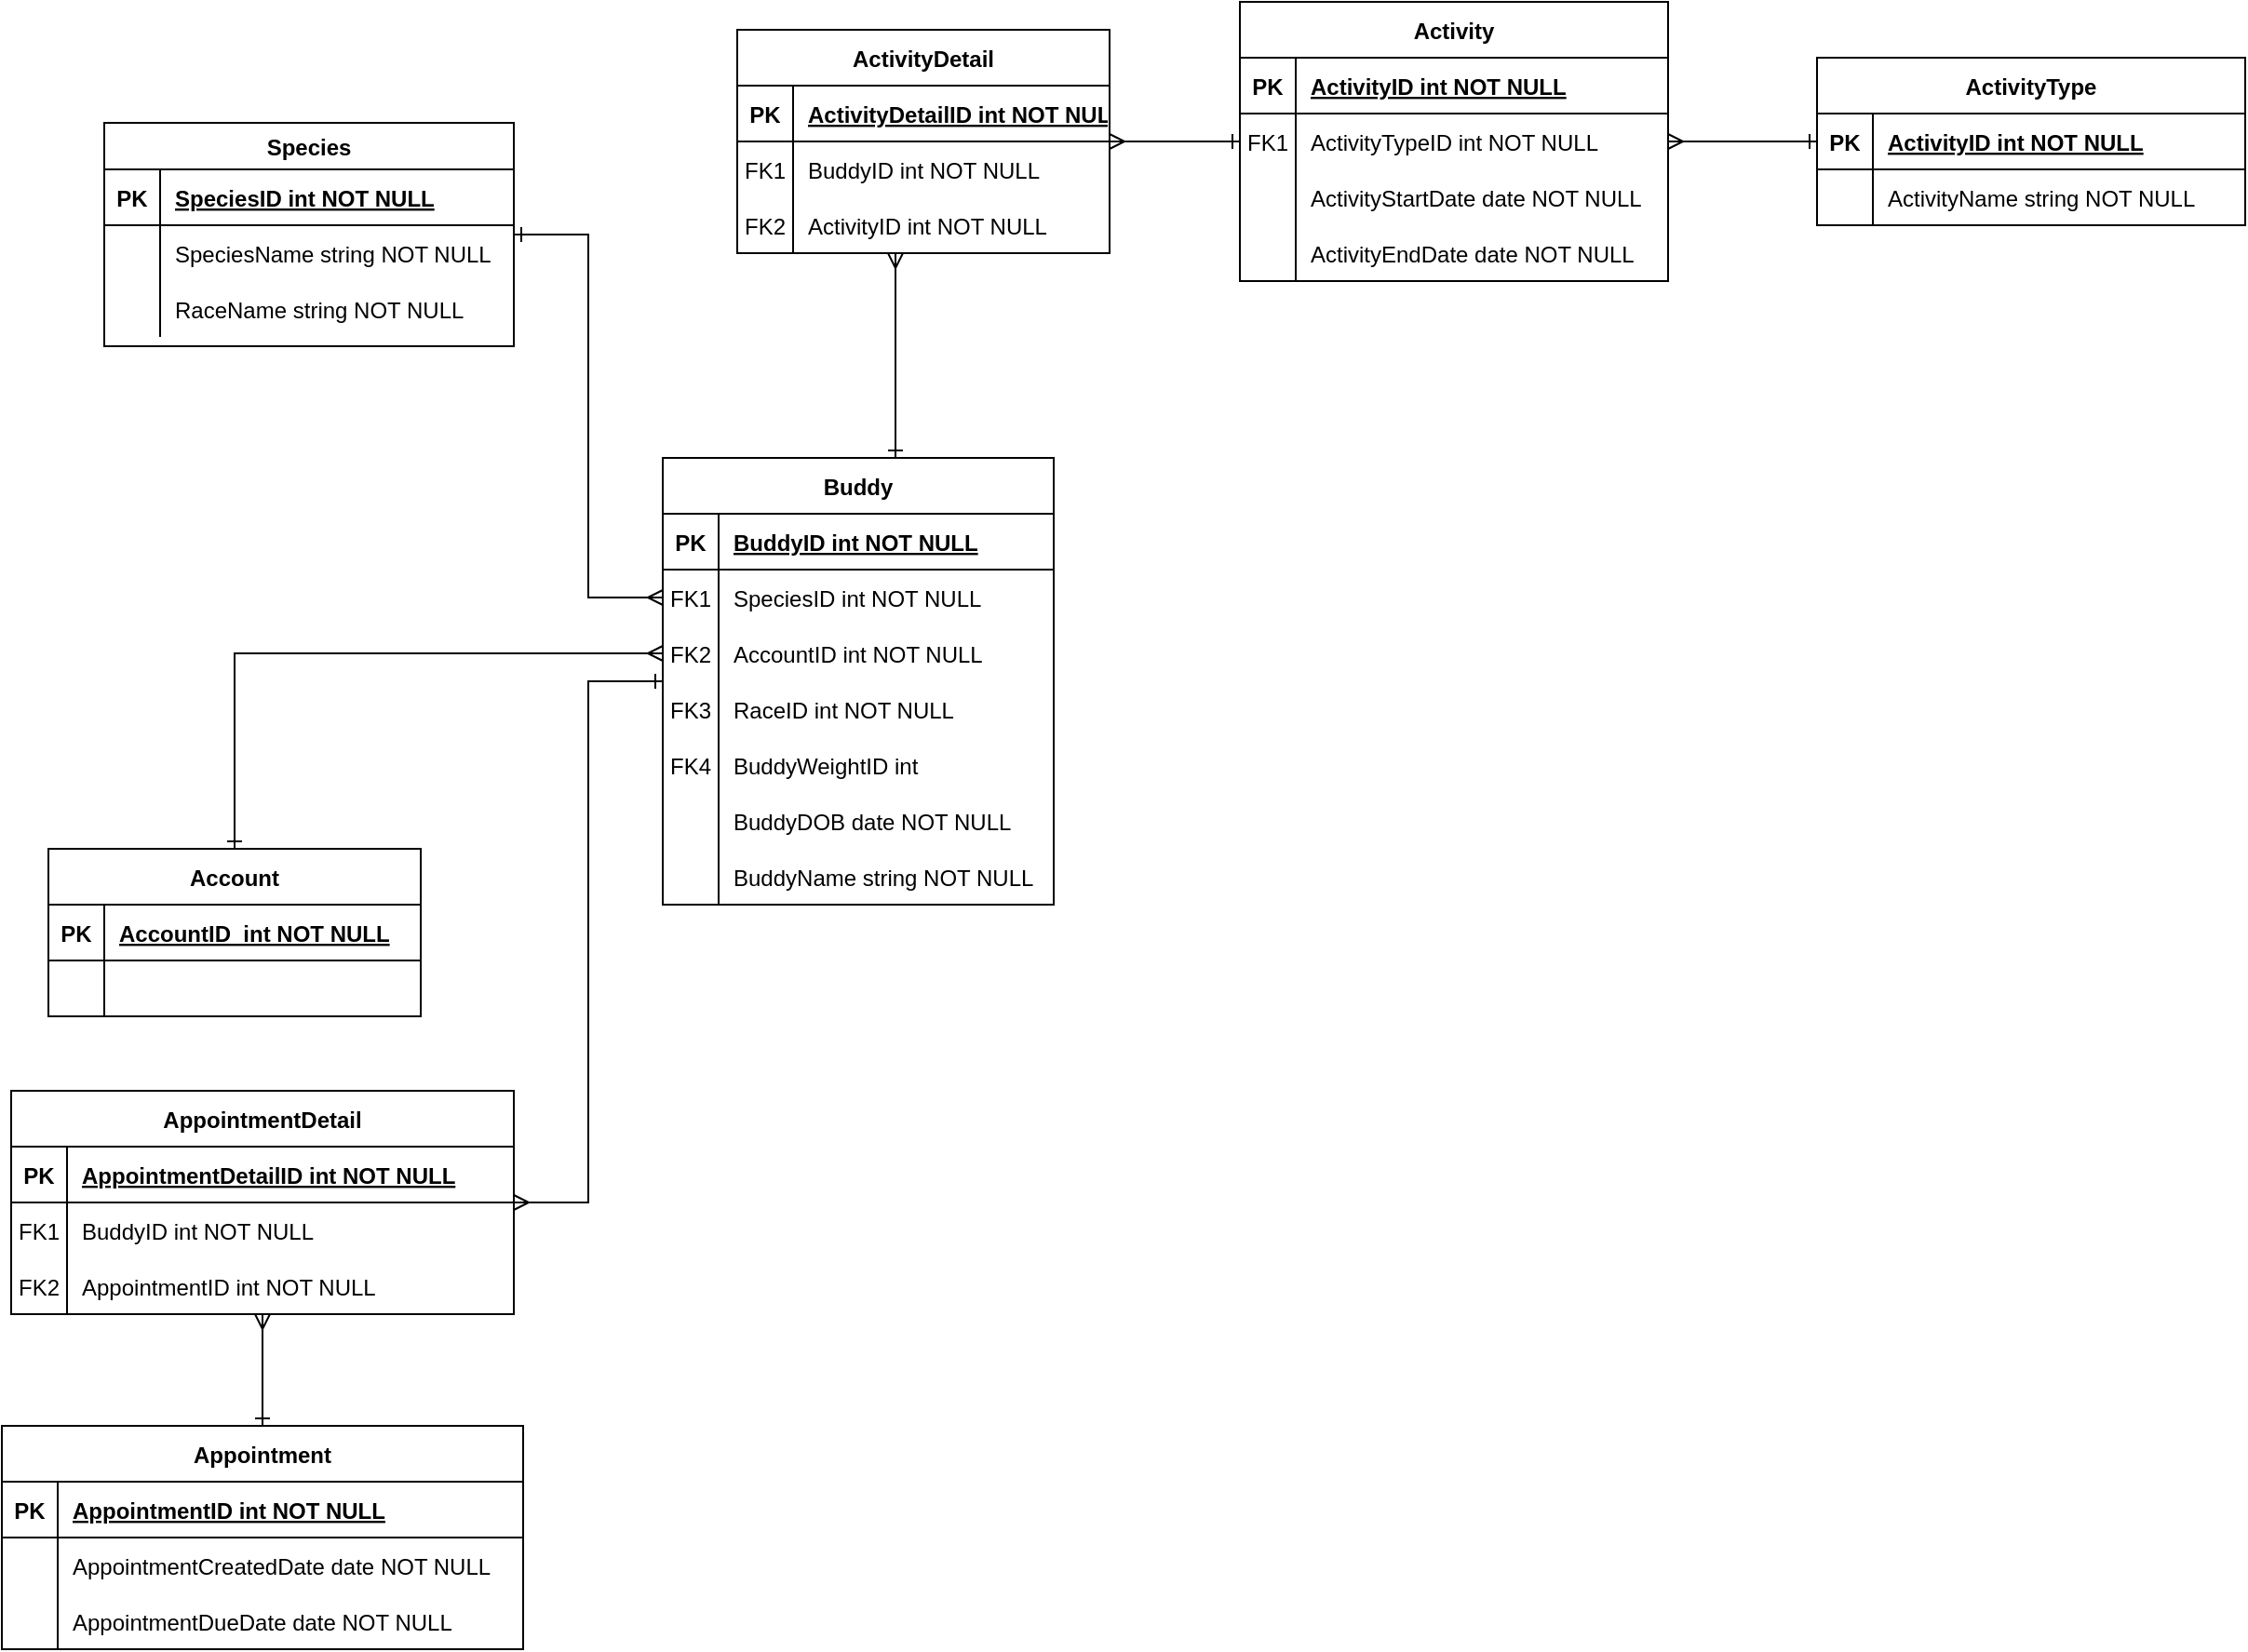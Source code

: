 <mxfile version="20.5.1" type="github">
  <diagram id="R2lEEEUBdFMjLlhIrx00" name="Page-1">
    <mxGraphModel dx="3024" dy="1065" grid="1" gridSize="10" guides="1" tooltips="1" connect="1" arrows="1" fold="1" page="1" pageScale="1" pageWidth="1200" pageHeight="1600" math="0" shadow="0" extFonts="Permanent Marker^https://fonts.googleapis.com/css?family=Permanent+Marker">
      <root>
        <mxCell id="0" />
        <mxCell id="1" parent="0" />
        <mxCell id="3-M2f63_5TiZ_qn9GKK6-102" value="" style="edgeStyle=orthogonalEdgeStyle;rounded=0;orthogonalLoop=1;jettySize=auto;html=1;startArrow=ERmany;startFill=0;endArrow=ERone;endFill=0;elbow=vertical;" parent="1" source="3-M2f63_5TiZ_qn9GKK6-71" target="3-M2f63_5TiZ_qn9GKK6-80" edge="1">
          <mxGeometry relative="1" as="geometry" />
        </mxCell>
        <mxCell id="3-M2f63_5TiZ_qn9GKK6-218" value="" style="edgeStyle=elbowEdgeStyle;rounded=0;orthogonalLoop=1;jettySize=auto;html=1;startArrow=ERone;startFill=0;endArrow=ERmany;endFill=0;" parent="1" source="3-M2f63_5TiZ_qn9GKK6-1" target="3-M2f63_5TiZ_qn9GKK6-196" edge="1">
          <mxGeometry relative="1" as="geometry" />
        </mxCell>
        <mxCell id="rv8zwqxXH4d_1gy8JELK-24" value="" style="edgeStyle=elbowEdgeStyle;rounded=0;orthogonalLoop=1;jettySize=auto;html=1;startArrow=ERone;startFill=0;endArrow=ERmany;endFill=0;" edge="1" parent="1" source="3-M2f63_5TiZ_qn9GKK6-1" target="rv8zwqxXH4d_1gy8JELK-2">
          <mxGeometry relative="1" as="geometry" />
        </mxCell>
        <mxCell id="3-M2f63_5TiZ_qn9GKK6-1" value="Buddy" style="shape=table;startSize=30;container=1;collapsible=1;childLayout=tableLayout;fixedRows=1;rowLines=0;fontStyle=1;align=center;resizeLast=1;" parent="1" vertex="1">
          <mxGeometry x="340" y="320" width="210" height="240" as="geometry" />
        </mxCell>
        <mxCell id="3-M2f63_5TiZ_qn9GKK6-2" value="" style="shape=tableRow;horizontal=0;startSize=0;swimlaneHead=0;swimlaneBody=0;fillColor=none;collapsible=0;dropTarget=0;points=[[0,0.5],[1,0.5]];portConstraint=eastwest;top=0;left=0;right=0;bottom=1;" parent="3-M2f63_5TiZ_qn9GKK6-1" vertex="1">
          <mxGeometry y="30" width="210" height="30" as="geometry" />
        </mxCell>
        <mxCell id="3-M2f63_5TiZ_qn9GKK6-3" value="PK" style="shape=partialRectangle;connectable=0;fillColor=none;top=0;left=0;bottom=0;right=0;fontStyle=1;overflow=hidden;" parent="3-M2f63_5TiZ_qn9GKK6-2" vertex="1">
          <mxGeometry width="30" height="30" as="geometry">
            <mxRectangle width="30" height="30" as="alternateBounds" />
          </mxGeometry>
        </mxCell>
        <mxCell id="3-M2f63_5TiZ_qn9GKK6-4" value="BuddyID int NOT NULL" style="shape=partialRectangle;connectable=0;fillColor=none;top=0;left=0;bottom=0;right=0;align=left;spacingLeft=6;fontStyle=5;overflow=hidden;" parent="3-M2f63_5TiZ_qn9GKK6-2" vertex="1">
          <mxGeometry x="30" width="180" height="30" as="geometry">
            <mxRectangle width="180" height="30" as="alternateBounds" />
          </mxGeometry>
        </mxCell>
        <mxCell id="3-M2f63_5TiZ_qn9GKK6-8" value="" style="shape=tableRow;horizontal=0;startSize=0;swimlaneHead=0;swimlaneBody=0;fillColor=none;collapsible=0;dropTarget=0;points=[[0,0.5],[1,0.5]];portConstraint=eastwest;top=0;left=0;right=0;bottom=0;" parent="3-M2f63_5TiZ_qn9GKK6-1" vertex="1">
          <mxGeometry y="60" width="210" height="30" as="geometry" />
        </mxCell>
        <mxCell id="3-M2f63_5TiZ_qn9GKK6-9" value="FK1" style="shape=partialRectangle;connectable=0;fillColor=none;top=0;left=0;bottom=0;right=0;editable=1;overflow=hidden;" parent="3-M2f63_5TiZ_qn9GKK6-8" vertex="1">
          <mxGeometry width="30" height="30" as="geometry">
            <mxRectangle width="30" height="30" as="alternateBounds" />
          </mxGeometry>
        </mxCell>
        <mxCell id="3-M2f63_5TiZ_qn9GKK6-10" value="SpeciesID int NOT NULL" style="shape=partialRectangle;connectable=0;fillColor=none;top=0;left=0;bottom=0;right=0;align=left;spacingLeft=6;overflow=hidden;" parent="3-M2f63_5TiZ_qn9GKK6-8" vertex="1">
          <mxGeometry x="30" width="180" height="30" as="geometry">
            <mxRectangle width="180" height="30" as="alternateBounds" />
          </mxGeometry>
        </mxCell>
        <mxCell id="3-M2f63_5TiZ_qn9GKK6-71" style="shape=tableRow;horizontal=0;startSize=0;swimlaneHead=0;swimlaneBody=0;fillColor=none;collapsible=0;dropTarget=0;points=[[0,0.5],[1,0.5]];portConstraint=eastwest;top=0;left=0;right=0;bottom=0;" parent="3-M2f63_5TiZ_qn9GKK6-1" vertex="1">
          <mxGeometry y="90" width="210" height="30" as="geometry" />
        </mxCell>
        <mxCell id="3-M2f63_5TiZ_qn9GKK6-72" value="FK2" style="shape=partialRectangle;connectable=0;fillColor=none;top=0;left=0;bottom=0;right=0;editable=1;overflow=hidden;" parent="3-M2f63_5TiZ_qn9GKK6-71" vertex="1">
          <mxGeometry width="30" height="30" as="geometry">
            <mxRectangle width="30" height="30" as="alternateBounds" />
          </mxGeometry>
        </mxCell>
        <mxCell id="3-M2f63_5TiZ_qn9GKK6-73" value="AccountID int NOT NULL" style="shape=partialRectangle;connectable=0;fillColor=none;top=0;left=0;bottom=0;right=0;align=left;spacingLeft=6;overflow=hidden;" parent="3-M2f63_5TiZ_qn9GKK6-71" vertex="1">
          <mxGeometry x="30" width="180" height="30" as="geometry">
            <mxRectangle width="180" height="30" as="alternateBounds" />
          </mxGeometry>
        </mxCell>
        <mxCell id="3-M2f63_5TiZ_qn9GKK6-74" style="shape=tableRow;horizontal=0;startSize=0;swimlaneHead=0;swimlaneBody=0;fillColor=none;collapsible=0;dropTarget=0;points=[[0,0.5],[1,0.5]];portConstraint=eastwest;top=0;left=0;right=0;bottom=0;" parent="3-M2f63_5TiZ_qn9GKK6-1" vertex="1">
          <mxGeometry y="120" width="210" height="30" as="geometry" />
        </mxCell>
        <mxCell id="3-M2f63_5TiZ_qn9GKK6-75" value="FK3" style="shape=partialRectangle;connectable=0;fillColor=none;top=0;left=0;bottom=0;right=0;editable=1;overflow=hidden;" parent="3-M2f63_5TiZ_qn9GKK6-74" vertex="1">
          <mxGeometry width="30" height="30" as="geometry">
            <mxRectangle width="30" height="30" as="alternateBounds" />
          </mxGeometry>
        </mxCell>
        <mxCell id="3-M2f63_5TiZ_qn9GKK6-76" value="RaceID int NOT NULL" style="shape=partialRectangle;connectable=0;fillColor=none;top=0;left=0;bottom=0;right=0;align=left;spacingLeft=6;overflow=hidden;" parent="3-M2f63_5TiZ_qn9GKK6-74" vertex="1">
          <mxGeometry x="30" width="180" height="30" as="geometry">
            <mxRectangle width="180" height="30" as="alternateBounds" />
          </mxGeometry>
        </mxCell>
        <mxCell id="3-M2f63_5TiZ_qn9GKK6-77" style="shape=tableRow;horizontal=0;startSize=0;swimlaneHead=0;swimlaneBody=0;fillColor=none;collapsible=0;dropTarget=0;points=[[0,0.5],[1,0.5]];portConstraint=eastwest;top=0;left=0;right=0;bottom=0;" parent="3-M2f63_5TiZ_qn9GKK6-1" vertex="1">
          <mxGeometry y="150" width="210" height="30" as="geometry" />
        </mxCell>
        <mxCell id="3-M2f63_5TiZ_qn9GKK6-78" value="FK4" style="shape=partialRectangle;connectable=0;fillColor=none;top=0;left=0;bottom=0;right=0;editable=1;overflow=hidden;" parent="3-M2f63_5TiZ_qn9GKK6-77" vertex="1">
          <mxGeometry width="30" height="30" as="geometry">
            <mxRectangle width="30" height="30" as="alternateBounds" />
          </mxGeometry>
        </mxCell>
        <mxCell id="3-M2f63_5TiZ_qn9GKK6-79" value="BuddyWeightID int " style="shape=partialRectangle;connectable=0;fillColor=none;top=0;left=0;bottom=0;right=0;align=left;spacingLeft=6;overflow=hidden;" parent="3-M2f63_5TiZ_qn9GKK6-77" vertex="1">
          <mxGeometry x="30" width="180" height="30" as="geometry">
            <mxRectangle width="180" height="30" as="alternateBounds" />
          </mxGeometry>
        </mxCell>
        <mxCell id="3-M2f63_5TiZ_qn9GKK6-11" value="" style="shape=tableRow;horizontal=0;startSize=0;swimlaneHead=0;swimlaneBody=0;fillColor=none;collapsible=0;dropTarget=0;points=[[0,0.5],[1,0.5]];portConstraint=eastwest;top=0;left=0;right=0;bottom=0;" parent="3-M2f63_5TiZ_qn9GKK6-1" vertex="1">
          <mxGeometry y="180" width="210" height="30" as="geometry" />
        </mxCell>
        <mxCell id="3-M2f63_5TiZ_qn9GKK6-12" value="" style="shape=partialRectangle;connectable=0;fillColor=none;top=0;left=0;bottom=0;right=0;editable=1;overflow=hidden;" parent="3-M2f63_5TiZ_qn9GKK6-11" vertex="1">
          <mxGeometry width="30" height="30" as="geometry">
            <mxRectangle width="30" height="30" as="alternateBounds" />
          </mxGeometry>
        </mxCell>
        <mxCell id="3-M2f63_5TiZ_qn9GKK6-13" value="BuddyDOB date NOT NULL" style="shape=partialRectangle;connectable=0;fillColor=none;top=0;left=0;bottom=0;right=0;align=left;spacingLeft=6;overflow=hidden;" parent="3-M2f63_5TiZ_qn9GKK6-11" vertex="1">
          <mxGeometry x="30" width="180" height="30" as="geometry">
            <mxRectangle width="180" height="30" as="alternateBounds" />
          </mxGeometry>
        </mxCell>
        <mxCell id="3-M2f63_5TiZ_qn9GKK6-5" value="" style="shape=tableRow;horizontal=0;startSize=0;swimlaneHead=0;swimlaneBody=0;fillColor=none;collapsible=0;dropTarget=0;points=[[0,0.5],[1,0.5]];portConstraint=eastwest;top=0;left=0;right=0;bottom=0;" parent="3-M2f63_5TiZ_qn9GKK6-1" vertex="1">
          <mxGeometry y="210" width="210" height="30" as="geometry" />
        </mxCell>
        <mxCell id="3-M2f63_5TiZ_qn9GKK6-6" value="" style="shape=partialRectangle;connectable=0;fillColor=none;top=0;left=0;bottom=0;right=0;editable=1;overflow=hidden;" parent="3-M2f63_5TiZ_qn9GKK6-5" vertex="1">
          <mxGeometry width="30" height="30" as="geometry">
            <mxRectangle width="30" height="30" as="alternateBounds" />
          </mxGeometry>
        </mxCell>
        <mxCell id="3-M2f63_5TiZ_qn9GKK6-7" value="BuddyName string NOT NULL" style="shape=partialRectangle;connectable=0;fillColor=none;top=0;left=0;bottom=0;right=0;align=left;spacingLeft=6;overflow=hidden;" parent="3-M2f63_5TiZ_qn9GKK6-5" vertex="1">
          <mxGeometry x="30" width="180" height="30" as="geometry">
            <mxRectangle width="180" height="30" as="alternateBounds" />
          </mxGeometry>
        </mxCell>
        <mxCell id="3-M2f63_5TiZ_qn9GKK6-17" value="Species" style="shape=table;startSize=25;container=1;collapsible=1;childLayout=tableLayout;fixedRows=1;rowLines=0;fontStyle=1;align=center;resizeLast=1;" parent="1" vertex="1">
          <mxGeometry x="40" y="140" width="220" height="120" as="geometry">
            <mxRectangle x="425" y="550" width="90" height="30" as="alternateBounds" />
          </mxGeometry>
        </mxCell>
        <mxCell id="3-M2f63_5TiZ_qn9GKK6-18" value="" style="shape=tableRow;horizontal=0;startSize=0;swimlaneHead=0;swimlaneBody=0;fillColor=none;collapsible=0;dropTarget=0;points=[[0,0.5],[1,0.5]];portConstraint=eastwest;top=0;left=0;right=0;bottom=1;" parent="3-M2f63_5TiZ_qn9GKK6-17" vertex="1">
          <mxGeometry y="25" width="220" height="30" as="geometry" />
        </mxCell>
        <mxCell id="3-M2f63_5TiZ_qn9GKK6-19" value="PK" style="shape=partialRectangle;connectable=0;fillColor=none;top=0;left=0;bottom=0;right=0;fontStyle=1;overflow=hidden;" parent="3-M2f63_5TiZ_qn9GKK6-18" vertex="1">
          <mxGeometry width="30" height="30" as="geometry">
            <mxRectangle width="30" height="30" as="alternateBounds" />
          </mxGeometry>
        </mxCell>
        <mxCell id="3-M2f63_5TiZ_qn9GKK6-20" value="SpeciesID int NOT NULL" style="shape=partialRectangle;connectable=0;fillColor=none;top=0;left=0;bottom=0;right=0;align=left;spacingLeft=6;fontStyle=5;overflow=hidden;" parent="3-M2f63_5TiZ_qn9GKK6-18" vertex="1">
          <mxGeometry x="30" width="190" height="30" as="geometry">
            <mxRectangle width="190" height="30" as="alternateBounds" />
          </mxGeometry>
        </mxCell>
        <mxCell id="3-M2f63_5TiZ_qn9GKK6-24" value="" style="shape=tableRow;horizontal=0;startSize=0;swimlaneHead=0;swimlaneBody=0;fillColor=none;collapsible=0;dropTarget=0;points=[[0,0.5],[1,0.5]];portConstraint=eastwest;top=0;left=0;right=0;bottom=0;" parent="3-M2f63_5TiZ_qn9GKK6-17" vertex="1">
          <mxGeometry y="55" width="220" height="30" as="geometry" />
        </mxCell>
        <mxCell id="3-M2f63_5TiZ_qn9GKK6-25" value="" style="shape=partialRectangle;connectable=0;fillColor=none;top=0;left=0;bottom=0;right=0;editable=1;overflow=hidden;" parent="3-M2f63_5TiZ_qn9GKK6-24" vertex="1">
          <mxGeometry width="30" height="30" as="geometry">
            <mxRectangle width="30" height="30" as="alternateBounds" />
          </mxGeometry>
        </mxCell>
        <mxCell id="3-M2f63_5TiZ_qn9GKK6-26" value="SpeciesName string NOT NULL" style="shape=partialRectangle;connectable=0;fillColor=none;top=0;left=0;bottom=0;right=0;align=left;spacingLeft=6;overflow=hidden;" parent="3-M2f63_5TiZ_qn9GKK6-24" vertex="1">
          <mxGeometry x="30" width="190" height="30" as="geometry">
            <mxRectangle width="190" height="30" as="alternateBounds" />
          </mxGeometry>
        </mxCell>
        <mxCell id="3-M2f63_5TiZ_qn9GKK6-187" style="shape=tableRow;horizontal=0;startSize=0;swimlaneHead=0;swimlaneBody=0;fillColor=none;collapsible=0;dropTarget=0;points=[[0,0.5],[1,0.5]];portConstraint=eastwest;top=0;left=0;right=0;bottom=0;" parent="3-M2f63_5TiZ_qn9GKK6-17" vertex="1">
          <mxGeometry y="85" width="220" height="30" as="geometry" />
        </mxCell>
        <mxCell id="3-M2f63_5TiZ_qn9GKK6-188" style="shape=partialRectangle;connectable=0;fillColor=none;top=0;left=0;bottom=0;right=0;editable=1;overflow=hidden;" parent="3-M2f63_5TiZ_qn9GKK6-187" vertex="1">
          <mxGeometry width="30" height="30" as="geometry">
            <mxRectangle width="30" height="30" as="alternateBounds" />
          </mxGeometry>
        </mxCell>
        <mxCell id="3-M2f63_5TiZ_qn9GKK6-189" value="RaceName string NOT NULL" style="shape=partialRectangle;connectable=0;fillColor=none;top=0;left=0;bottom=0;right=0;align=left;spacingLeft=6;overflow=hidden;" parent="3-M2f63_5TiZ_qn9GKK6-187" vertex="1">
          <mxGeometry x="30" width="190" height="30" as="geometry">
            <mxRectangle width="190" height="30" as="alternateBounds" />
          </mxGeometry>
        </mxCell>
        <mxCell id="3-M2f63_5TiZ_qn9GKK6-30" style="edgeStyle=elbowEdgeStyle;rounded=0;orthogonalLoop=1;jettySize=auto;html=1;exitX=0;exitY=0.5;exitDx=0;exitDy=0;endArrow=ERone;endFill=0;startArrow=ERmany;startFill=0;" parent="1" source="3-M2f63_5TiZ_qn9GKK6-8" target="3-M2f63_5TiZ_qn9GKK6-17" edge="1">
          <mxGeometry relative="1" as="geometry" />
        </mxCell>
        <mxCell id="3-M2f63_5TiZ_qn9GKK6-80" value="Account" style="shape=table;startSize=30;container=1;collapsible=1;childLayout=tableLayout;fixedRows=1;rowLines=0;fontStyle=1;align=center;resizeLast=1;" parent="1" vertex="1">
          <mxGeometry x="10" y="530" width="200" height="90" as="geometry" />
        </mxCell>
        <mxCell id="3-M2f63_5TiZ_qn9GKK6-81" value="" style="shape=tableRow;horizontal=0;startSize=0;swimlaneHead=0;swimlaneBody=0;fillColor=none;collapsible=0;dropTarget=0;points=[[0,0.5],[1,0.5]];portConstraint=eastwest;top=0;left=0;right=0;bottom=1;" parent="3-M2f63_5TiZ_qn9GKK6-80" vertex="1">
          <mxGeometry y="30" width="200" height="30" as="geometry" />
        </mxCell>
        <mxCell id="3-M2f63_5TiZ_qn9GKK6-82" value="PK" style="shape=partialRectangle;connectable=0;fillColor=none;top=0;left=0;bottom=0;right=0;fontStyle=1;overflow=hidden;" parent="3-M2f63_5TiZ_qn9GKK6-81" vertex="1">
          <mxGeometry width="30" height="30" as="geometry">
            <mxRectangle width="30" height="30" as="alternateBounds" />
          </mxGeometry>
        </mxCell>
        <mxCell id="3-M2f63_5TiZ_qn9GKK6-83" value="AccountID  int NOT NULL" style="shape=partialRectangle;connectable=0;fillColor=none;top=0;left=0;bottom=0;right=0;align=left;spacingLeft=6;fontStyle=5;overflow=hidden;" parent="3-M2f63_5TiZ_qn9GKK6-81" vertex="1">
          <mxGeometry x="30" width="170" height="30" as="geometry">
            <mxRectangle width="170" height="30" as="alternateBounds" />
          </mxGeometry>
        </mxCell>
        <mxCell id="3-M2f63_5TiZ_qn9GKK6-84" value="" style="shape=tableRow;horizontal=0;startSize=0;swimlaneHead=0;swimlaneBody=0;fillColor=none;collapsible=0;dropTarget=0;points=[[0,0.5],[1,0.5]];portConstraint=eastwest;top=0;left=0;right=0;bottom=0;" parent="3-M2f63_5TiZ_qn9GKK6-80" vertex="1">
          <mxGeometry y="60" width="200" height="30" as="geometry" />
        </mxCell>
        <mxCell id="3-M2f63_5TiZ_qn9GKK6-85" value="" style="shape=partialRectangle;connectable=0;fillColor=none;top=0;left=0;bottom=0;right=0;editable=1;overflow=hidden;" parent="3-M2f63_5TiZ_qn9GKK6-84" vertex="1">
          <mxGeometry width="30" height="30" as="geometry">
            <mxRectangle width="30" height="30" as="alternateBounds" />
          </mxGeometry>
        </mxCell>
        <mxCell id="3-M2f63_5TiZ_qn9GKK6-86" value="" style="shape=partialRectangle;connectable=0;fillColor=none;top=0;left=0;bottom=0;right=0;align=left;spacingLeft=6;overflow=hidden;" parent="3-M2f63_5TiZ_qn9GKK6-84" vertex="1">
          <mxGeometry x="30" width="170" height="30" as="geometry">
            <mxRectangle width="170" height="30" as="alternateBounds" />
          </mxGeometry>
        </mxCell>
        <mxCell id="3-M2f63_5TiZ_qn9GKK6-241" value="" style="edgeStyle=elbowEdgeStyle;rounded=0;orthogonalLoop=1;jettySize=auto;html=1;startArrow=ERmany;startFill=0;endArrow=ERone;endFill=0;" parent="1" source="3-M2f63_5TiZ_qn9GKK6-196" target="3-M2f63_5TiZ_qn9GKK6-219" edge="1">
          <mxGeometry relative="1" as="geometry" />
        </mxCell>
        <mxCell id="3-M2f63_5TiZ_qn9GKK6-196" value="ActivityDetail" style="shape=table;startSize=30;container=1;collapsible=1;childLayout=tableLayout;fixedRows=1;rowLines=0;fontStyle=1;align=center;resizeLast=1;" parent="1" vertex="1">
          <mxGeometry x="380" y="90" width="200" height="120" as="geometry" />
        </mxCell>
        <mxCell id="3-M2f63_5TiZ_qn9GKK6-197" value="" style="shape=tableRow;horizontal=0;startSize=0;swimlaneHead=0;swimlaneBody=0;fillColor=none;collapsible=0;dropTarget=0;points=[[0,0.5],[1,0.5]];portConstraint=eastwest;top=0;left=0;right=0;bottom=1;" parent="3-M2f63_5TiZ_qn9GKK6-196" vertex="1">
          <mxGeometry y="30" width="200" height="30" as="geometry" />
        </mxCell>
        <mxCell id="3-M2f63_5TiZ_qn9GKK6-198" value="PK" style="shape=partialRectangle;connectable=0;fillColor=none;top=0;left=0;bottom=0;right=0;fontStyle=1;overflow=hidden;" parent="3-M2f63_5TiZ_qn9GKK6-197" vertex="1">
          <mxGeometry width="30" height="30" as="geometry">
            <mxRectangle width="30" height="30" as="alternateBounds" />
          </mxGeometry>
        </mxCell>
        <mxCell id="3-M2f63_5TiZ_qn9GKK6-199" value="ActivityDetailID int NOT NULL" style="shape=partialRectangle;connectable=0;fillColor=none;top=0;left=0;bottom=0;right=0;align=left;spacingLeft=6;fontStyle=5;overflow=hidden;" parent="3-M2f63_5TiZ_qn9GKK6-197" vertex="1">
          <mxGeometry x="30" width="170" height="30" as="geometry">
            <mxRectangle width="170" height="30" as="alternateBounds" />
          </mxGeometry>
        </mxCell>
        <mxCell id="3-M2f63_5TiZ_qn9GKK6-200" value="" style="shape=tableRow;horizontal=0;startSize=0;swimlaneHead=0;swimlaneBody=0;fillColor=none;collapsible=0;dropTarget=0;points=[[0,0.5],[1,0.5]];portConstraint=eastwest;top=0;left=0;right=0;bottom=0;" parent="3-M2f63_5TiZ_qn9GKK6-196" vertex="1">
          <mxGeometry y="60" width="200" height="30" as="geometry" />
        </mxCell>
        <mxCell id="3-M2f63_5TiZ_qn9GKK6-201" value="FK1" style="shape=partialRectangle;connectable=0;fillColor=none;top=0;left=0;bottom=0;right=0;editable=1;overflow=hidden;" parent="3-M2f63_5TiZ_qn9GKK6-200" vertex="1">
          <mxGeometry width="30" height="30" as="geometry">
            <mxRectangle width="30" height="30" as="alternateBounds" />
          </mxGeometry>
        </mxCell>
        <mxCell id="3-M2f63_5TiZ_qn9GKK6-202" value="BuddyID int NOT NULL" style="shape=partialRectangle;connectable=0;fillColor=none;top=0;left=0;bottom=0;right=0;align=left;spacingLeft=6;overflow=hidden;" parent="3-M2f63_5TiZ_qn9GKK6-200" vertex="1">
          <mxGeometry x="30" width="170" height="30" as="geometry">
            <mxRectangle width="170" height="30" as="alternateBounds" />
          </mxGeometry>
        </mxCell>
        <mxCell id="3-M2f63_5TiZ_qn9GKK6-203" style="shape=tableRow;horizontal=0;startSize=0;swimlaneHead=0;swimlaneBody=0;fillColor=none;collapsible=0;dropTarget=0;points=[[0,0.5],[1,0.5]];portConstraint=eastwest;top=0;left=0;right=0;bottom=0;" parent="3-M2f63_5TiZ_qn9GKK6-196" vertex="1">
          <mxGeometry y="90" width="200" height="30" as="geometry" />
        </mxCell>
        <mxCell id="3-M2f63_5TiZ_qn9GKK6-204" value="FK2" style="shape=partialRectangle;connectable=0;fillColor=none;top=0;left=0;bottom=0;right=0;editable=1;overflow=hidden;" parent="3-M2f63_5TiZ_qn9GKK6-203" vertex="1">
          <mxGeometry width="30" height="30" as="geometry">
            <mxRectangle width="30" height="30" as="alternateBounds" />
          </mxGeometry>
        </mxCell>
        <mxCell id="3-M2f63_5TiZ_qn9GKK6-205" value="ActivityID int NOT NULL" style="shape=partialRectangle;connectable=0;fillColor=none;top=0;left=0;bottom=0;right=0;align=left;spacingLeft=6;overflow=hidden;" parent="3-M2f63_5TiZ_qn9GKK6-203" vertex="1">
          <mxGeometry x="30" width="170" height="30" as="geometry">
            <mxRectangle width="170" height="30" as="alternateBounds" />
          </mxGeometry>
        </mxCell>
        <mxCell id="3-M2f63_5TiZ_qn9GKK6-255" value="" style="edgeStyle=elbowEdgeStyle;rounded=0;orthogonalLoop=1;jettySize=auto;html=1;startArrow=ERmany;startFill=0;endArrow=ERone;endFill=0;" parent="1" source="3-M2f63_5TiZ_qn9GKK6-219" target="3-M2f63_5TiZ_qn9GKK6-245" edge="1">
          <mxGeometry relative="1" as="geometry" />
        </mxCell>
        <mxCell id="3-M2f63_5TiZ_qn9GKK6-219" value="Activity" style="shape=table;startSize=30;container=1;collapsible=1;childLayout=tableLayout;fixedRows=1;rowLines=0;fontStyle=1;align=center;resizeLast=1;" parent="1" vertex="1">
          <mxGeometry x="650" y="75" width="230" height="150" as="geometry" />
        </mxCell>
        <mxCell id="3-M2f63_5TiZ_qn9GKK6-220" value="" style="shape=tableRow;horizontal=0;startSize=0;swimlaneHead=0;swimlaneBody=0;fillColor=none;collapsible=0;dropTarget=0;points=[[0,0.5],[1,0.5]];portConstraint=eastwest;top=0;left=0;right=0;bottom=1;" parent="3-M2f63_5TiZ_qn9GKK6-219" vertex="1">
          <mxGeometry y="30" width="230" height="30" as="geometry" />
        </mxCell>
        <mxCell id="3-M2f63_5TiZ_qn9GKK6-221" value="PK" style="shape=partialRectangle;connectable=0;fillColor=none;top=0;left=0;bottom=0;right=0;fontStyle=1;overflow=hidden;" parent="3-M2f63_5TiZ_qn9GKK6-220" vertex="1">
          <mxGeometry width="30" height="30" as="geometry">
            <mxRectangle width="30" height="30" as="alternateBounds" />
          </mxGeometry>
        </mxCell>
        <mxCell id="3-M2f63_5TiZ_qn9GKK6-222" value="ActivityID int NOT NULL" style="shape=partialRectangle;connectable=0;fillColor=none;top=0;left=0;bottom=0;right=0;align=left;spacingLeft=6;fontStyle=5;overflow=hidden;" parent="3-M2f63_5TiZ_qn9GKK6-220" vertex="1">
          <mxGeometry x="30" width="200" height="30" as="geometry">
            <mxRectangle width="200" height="30" as="alternateBounds" />
          </mxGeometry>
        </mxCell>
        <mxCell id="3-M2f63_5TiZ_qn9GKK6-256" style="shape=tableRow;horizontal=0;startSize=0;swimlaneHead=0;swimlaneBody=0;fillColor=none;collapsible=0;dropTarget=0;points=[[0,0.5],[1,0.5]];portConstraint=eastwest;top=0;left=0;right=0;bottom=0;" parent="3-M2f63_5TiZ_qn9GKK6-219" vertex="1">
          <mxGeometry y="60" width="230" height="30" as="geometry" />
        </mxCell>
        <mxCell id="3-M2f63_5TiZ_qn9GKK6-257" value="FK1" style="shape=partialRectangle;connectable=0;fillColor=none;top=0;left=0;bottom=0;right=0;editable=1;overflow=hidden;" parent="3-M2f63_5TiZ_qn9GKK6-256" vertex="1">
          <mxGeometry width="30" height="30" as="geometry">
            <mxRectangle width="30" height="30" as="alternateBounds" />
          </mxGeometry>
        </mxCell>
        <mxCell id="3-M2f63_5TiZ_qn9GKK6-258" value="ActivityTypeID int NOT NULL" style="shape=partialRectangle;connectable=0;fillColor=none;top=0;left=0;bottom=0;right=0;align=left;spacingLeft=6;overflow=hidden;" parent="3-M2f63_5TiZ_qn9GKK6-256" vertex="1">
          <mxGeometry x="30" width="200" height="30" as="geometry">
            <mxRectangle width="200" height="30" as="alternateBounds" />
          </mxGeometry>
        </mxCell>
        <mxCell id="3-M2f63_5TiZ_qn9GKK6-226" style="shape=tableRow;horizontal=0;startSize=0;swimlaneHead=0;swimlaneBody=0;fillColor=none;collapsible=0;dropTarget=0;points=[[0,0.5],[1,0.5]];portConstraint=eastwest;top=0;left=0;right=0;bottom=0;" parent="3-M2f63_5TiZ_qn9GKK6-219" vertex="1">
          <mxGeometry y="90" width="230" height="30" as="geometry" />
        </mxCell>
        <mxCell id="3-M2f63_5TiZ_qn9GKK6-227" value="" style="shape=partialRectangle;connectable=0;fillColor=none;top=0;left=0;bottom=0;right=0;editable=1;overflow=hidden;" parent="3-M2f63_5TiZ_qn9GKK6-226" vertex="1">
          <mxGeometry width="30" height="30" as="geometry">
            <mxRectangle width="30" height="30" as="alternateBounds" />
          </mxGeometry>
        </mxCell>
        <mxCell id="3-M2f63_5TiZ_qn9GKK6-228" value="ActivityStartDate date NOT NULL" style="shape=partialRectangle;connectable=0;fillColor=none;top=0;left=0;bottom=0;right=0;align=left;spacingLeft=6;overflow=hidden;" parent="3-M2f63_5TiZ_qn9GKK6-226" vertex="1">
          <mxGeometry x="30" width="200" height="30" as="geometry">
            <mxRectangle width="200" height="30" as="alternateBounds" />
          </mxGeometry>
        </mxCell>
        <mxCell id="3-M2f63_5TiZ_qn9GKK6-242" style="shape=tableRow;horizontal=0;startSize=0;swimlaneHead=0;swimlaneBody=0;fillColor=none;collapsible=0;dropTarget=0;points=[[0,0.5],[1,0.5]];portConstraint=eastwest;top=0;left=0;right=0;bottom=0;" parent="3-M2f63_5TiZ_qn9GKK6-219" vertex="1">
          <mxGeometry y="120" width="230" height="30" as="geometry" />
        </mxCell>
        <mxCell id="3-M2f63_5TiZ_qn9GKK6-243" value="" style="shape=partialRectangle;connectable=0;fillColor=none;top=0;left=0;bottom=0;right=0;editable=1;overflow=hidden;" parent="3-M2f63_5TiZ_qn9GKK6-242" vertex="1">
          <mxGeometry width="30" height="30" as="geometry">
            <mxRectangle width="30" height="30" as="alternateBounds" />
          </mxGeometry>
        </mxCell>
        <mxCell id="3-M2f63_5TiZ_qn9GKK6-244" value="ActivityEndDate date NOT NULL" style="shape=partialRectangle;connectable=0;fillColor=none;top=0;left=0;bottom=0;right=0;align=left;spacingLeft=6;overflow=hidden;" parent="3-M2f63_5TiZ_qn9GKK6-242" vertex="1">
          <mxGeometry x="30" width="200" height="30" as="geometry">
            <mxRectangle width="200" height="30" as="alternateBounds" />
          </mxGeometry>
        </mxCell>
        <mxCell id="3-M2f63_5TiZ_qn9GKK6-245" value="ActivityType" style="shape=table;startSize=30;container=1;collapsible=1;childLayout=tableLayout;fixedRows=1;rowLines=0;fontStyle=1;align=center;resizeLast=1;" parent="1" vertex="1">
          <mxGeometry x="960" y="105" width="230" height="90" as="geometry" />
        </mxCell>
        <mxCell id="3-M2f63_5TiZ_qn9GKK6-246" value="" style="shape=tableRow;horizontal=0;startSize=0;swimlaneHead=0;swimlaneBody=0;fillColor=none;collapsible=0;dropTarget=0;points=[[0,0.5],[1,0.5]];portConstraint=eastwest;top=0;left=0;right=0;bottom=1;" parent="3-M2f63_5TiZ_qn9GKK6-245" vertex="1">
          <mxGeometry y="30" width="230" height="30" as="geometry" />
        </mxCell>
        <mxCell id="3-M2f63_5TiZ_qn9GKK6-247" value="PK" style="shape=partialRectangle;connectable=0;fillColor=none;top=0;left=0;bottom=0;right=0;fontStyle=1;overflow=hidden;" parent="3-M2f63_5TiZ_qn9GKK6-246" vertex="1">
          <mxGeometry width="30" height="30" as="geometry">
            <mxRectangle width="30" height="30" as="alternateBounds" />
          </mxGeometry>
        </mxCell>
        <mxCell id="3-M2f63_5TiZ_qn9GKK6-248" value="ActivityID int NOT NULL" style="shape=partialRectangle;connectable=0;fillColor=none;top=0;left=0;bottom=0;right=0;align=left;spacingLeft=6;fontStyle=5;overflow=hidden;" parent="3-M2f63_5TiZ_qn9GKK6-246" vertex="1">
          <mxGeometry x="30" width="200" height="30" as="geometry">
            <mxRectangle width="200" height="30" as="alternateBounds" />
          </mxGeometry>
        </mxCell>
        <mxCell id="3-M2f63_5TiZ_qn9GKK6-249" style="shape=tableRow;horizontal=0;startSize=0;swimlaneHead=0;swimlaneBody=0;fillColor=none;collapsible=0;dropTarget=0;points=[[0,0.5],[1,0.5]];portConstraint=eastwest;top=0;left=0;right=0;bottom=0;" parent="3-M2f63_5TiZ_qn9GKK6-245" vertex="1">
          <mxGeometry y="60" width="230" height="30" as="geometry" />
        </mxCell>
        <mxCell id="3-M2f63_5TiZ_qn9GKK6-250" value="" style="shape=partialRectangle;connectable=0;fillColor=none;top=0;left=0;bottom=0;right=0;editable=1;overflow=hidden;" parent="3-M2f63_5TiZ_qn9GKK6-249" vertex="1">
          <mxGeometry width="30" height="30" as="geometry">
            <mxRectangle width="30" height="30" as="alternateBounds" />
          </mxGeometry>
        </mxCell>
        <mxCell id="3-M2f63_5TiZ_qn9GKK6-251" value="ActivityName string NOT NULL" style="shape=partialRectangle;connectable=0;fillColor=none;top=0;left=0;bottom=0;right=0;align=left;spacingLeft=6;overflow=hidden;" parent="3-M2f63_5TiZ_qn9GKK6-249" vertex="1">
          <mxGeometry x="30" width="200" height="30" as="geometry">
            <mxRectangle width="200" height="30" as="alternateBounds" />
          </mxGeometry>
        </mxCell>
        <mxCell id="rv8zwqxXH4d_1gy8JELK-50" value="" style="edgeStyle=orthogonalEdgeStyle;rounded=0;orthogonalLoop=1;jettySize=auto;html=1;startArrow=ERmany;startFill=0;endArrow=ERone;endFill=0;" edge="1" parent="1" source="rv8zwqxXH4d_1gy8JELK-2" target="rv8zwqxXH4d_1gy8JELK-28">
          <mxGeometry relative="1" as="geometry" />
        </mxCell>
        <mxCell id="rv8zwqxXH4d_1gy8JELK-2" value="AppointmentDetail" style="shape=table;startSize=30;container=1;collapsible=1;childLayout=tableLayout;fixedRows=1;rowLines=0;fontStyle=1;align=center;resizeLast=1;" vertex="1" parent="1">
          <mxGeometry x="-10" y="660" width="270" height="120" as="geometry" />
        </mxCell>
        <mxCell id="rv8zwqxXH4d_1gy8JELK-3" value="" style="shape=tableRow;horizontal=0;startSize=0;swimlaneHead=0;swimlaneBody=0;fillColor=none;collapsible=0;dropTarget=0;points=[[0,0.5],[1,0.5]];portConstraint=eastwest;top=0;left=0;right=0;bottom=1;" vertex="1" parent="rv8zwqxXH4d_1gy8JELK-2">
          <mxGeometry y="30" width="270" height="30" as="geometry" />
        </mxCell>
        <mxCell id="rv8zwqxXH4d_1gy8JELK-4" value="PK" style="shape=partialRectangle;connectable=0;fillColor=none;top=0;left=0;bottom=0;right=0;fontStyle=1;overflow=hidden;" vertex="1" parent="rv8zwqxXH4d_1gy8JELK-3">
          <mxGeometry width="30" height="30" as="geometry">
            <mxRectangle width="30" height="30" as="alternateBounds" />
          </mxGeometry>
        </mxCell>
        <mxCell id="rv8zwqxXH4d_1gy8JELK-5" value="AppointmentDetailID int NOT NULL" style="shape=partialRectangle;connectable=0;fillColor=none;top=0;left=0;bottom=0;right=0;align=left;spacingLeft=6;fontStyle=5;overflow=hidden;" vertex="1" parent="rv8zwqxXH4d_1gy8JELK-3">
          <mxGeometry x="30" width="240" height="30" as="geometry">
            <mxRectangle width="240" height="30" as="alternateBounds" />
          </mxGeometry>
        </mxCell>
        <mxCell id="rv8zwqxXH4d_1gy8JELK-6" value="" style="shape=tableRow;horizontal=0;startSize=0;swimlaneHead=0;swimlaneBody=0;fillColor=none;collapsible=0;dropTarget=0;points=[[0,0.5],[1,0.5]];portConstraint=eastwest;top=0;left=0;right=0;bottom=0;" vertex="1" parent="rv8zwqxXH4d_1gy8JELK-2">
          <mxGeometry y="60" width="270" height="30" as="geometry" />
        </mxCell>
        <mxCell id="rv8zwqxXH4d_1gy8JELK-7" value="FK1" style="shape=partialRectangle;connectable=0;fillColor=none;top=0;left=0;bottom=0;right=0;editable=1;overflow=hidden;" vertex="1" parent="rv8zwqxXH4d_1gy8JELK-6">
          <mxGeometry width="30" height="30" as="geometry">
            <mxRectangle width="30" height="30" as="alternateBounds" />
          </mxGeometry>
        </mxCell>
        <mxCell id="rv8zwqxXH4d_1gy8JELK-8" value="BuddyID int NOT NULL" style="shape=partialRectangle;connectable=0;fillColor=none;top=0;left=0;bottom=0;right=0;align=left;spacingLeft=6;overflow=hidden;" vertex="1" parent="rv8zwqxXH4d_1gy8JELK-6">
          <mxGeometry x="30" width="240" height="30" as="geometry">
            <mxRectangle width="240" height="30" as="alternateBounds" />
          </mxGeometry>
        </mxCell>
        <mxCell id="rv8zwqxXH4d_1gy8JELK-9" style="shape=tableRow;horizontal=0;startSize=0;swimlaneHead=0;swimlaneBody=0;fillColor=none;collapsible=0;dropTarget=0;points=[[0,0.5],[1,0.5]];portConstraint=eastwest;top=0;left=0;right=0;bottom=0;" vertex="1" parent="rv8zwqxXH4d_1gy8JELK-2">
          <mxGeometry y="90" width="270" height="30" as="geometry" />
        </mxCell>
        <mxCell id="rv8zwqxXH4d_1gy8JELK-10" value="FK2" style="shape=partialRectangle;connectable=0;fillColor=none;top=0;left=0;bottom=0;right=0;editable=1;overflow=hidden;" vertex="1" parent="rv8zwqxXH4d_1gy8JELK-9">
          <mxGeometry width="30" height="30" as="geometry">
            <mxRectangle width="30" height="30" as="alternateBounds" />
          </mxGeometry>
        </mxCell>
        <mxCell id="rv8zwqxXH4d_1gy8JELK-11" value="AppointmentID int NOT NULL" style="shape=partialRectangle;connectable=0;fillColor=none;top=0;left=0;bottom=0;right=0;align=left;spacingLeft=6;overflow=hidden;" vertex="1" parent="rv8zwqxXH4d_1gy8JELK-9">
          <mxGeometry x="30" width="240" height="30" as="geometry">
            <mxRectangle width="240" height="30" as="alternateBounds" />
          </mxGeometry>
        </mxCell>
        <mxCell id="rv8zwqxXH4d_1gy8JELK-28" value="Appointment" style="shape=table;startSize=30;container=1;collapsible=1;childLayout=tableLayout;fixedRows=1;rowLines=0;fontStyle=1;align=center;resizeLast=1;" vertex="1" parent="1">
          <mxGeometry x="-15" y="840" width="280" height="120" as="geometry" />
        </mxCell>
        <mxCell id="rv8zwqxXH4d_1gy8JELK-29" value="" style="shape=tableRow;horizontal=0;startSize=0;swimlaneHead=0;swimlaneBody=0;fillColor=none;collapsible=0;dropTarget=0;points=[[0,0.5],[1,0.5]];portConstraint=eastwest;top=0;left=0;right=0;bottom=1;" vertex="1" parent="rv8zwqxXH4d_1gy8JELK-28">
          <mxGeometry y="30" width="280" height="30" as="geometry" />
        </mxCell>
        <mxCell id="rv8zwqxXH4d_1gy8JELK-30" value="PK" style="shape=partialRectangle;connectable=0;fillColor=none;top=0;left=0;bottom=0;right=0;fontStyle=1;overflow=hidden;" vertex="1" parent="rv8zwqxXH4d_1gy8JELK-29">
          <mxGeometry width="30" height="30" as="geometry">
            <mxRectangle width="30" height="30" as="alternateBounds" />
          </mxGeometry>
        </mxCell>
        <mxCell id="rv8zwqxXH4d_1gy8JELK-31" value="AppointmentID int NOT NULL" style="shape=partialRectangle;connectable=0;fillColor=none;top=0;left=0;bottom=0;right=0;align=left;spacingLeft=6;fontStyle=5;overflow=hidden;" vertex="1" parent="rv8zwqxXH4d_1gy8JELK-29">
          <mxGeometry x="30" width="250" height="30" as="geometry">
            <mxRectangle width="250" height="30" as="alternateBounds" />
          </mxGeometry>
        </mxCell>
        <mxCell id="rv8zwqxXH4d_1gy8JELK-47" style="shape=tableRow;horizontal=0;startSize=0;swimlaneHead=0;swimlaneBody=0;fillColor=none;collapsible=0;dropTarget=0;points=[[0,0.5],[1,0.5]];portConstraint=eastwest;top=0;left=0;right=0;bottom=0;" vertex="1" parent="rv8zwqxXH4d_1gy8JELK-28">
          <mxGeometry y="60" width="280" height="30" as="geometry" />
        </mxCell>
        <mxCell id="rv8zwqxXH4d_1gy8JELK-48" style="shape=partialRectangle;connectable=0;fillColor=none;top=0;left=0;bottom=0;right=0;editable=1;overflow=hidden;" vertex="1" parent="rv8zwqxXH4d_1gy8JELK-47">
          <mxGeometry width="30" height="30" as="geometry">
            <mxRectangle width="30" height="30" as="alternateBounds" />
          </mxGeometry>
        </mxCell>
        <mxCell id="rv8zwqxXH4d_1gy8JELK-49" value="AppointmentCreatedDate date NOT NULL" style="shape=partialRectangle;connectable=0;fillColor=none;top=0;left=0;bottom=0;right=0;align=left;spacingLeft=6;overflow=hidden;" vertex="1" parent="rv8zwqxXH4d_1gy8JELK-47">
          <mxGeometry x="30" width="250" height="30" as="geometry">
            <mxRectangle width="250" height="30" as="alternateBounds" />
          </mxGeometry>
        </mxCell>
        <mxCell id="rv8zwqxXH4d_1gy8JELK-51" style="shape=tableRow;horizontal=0;startSize=0;swimlaneHead=0;swimlaneBody=0;fillColor=none;collapsible=0;dropTarget=0;points=[[0,0.5],[1,0.5]];portConstraint=eastwest;top=0;left=0;right=0;bottom=0;" vertex="1" parent="rv8zwqxXH4d_1gy8JELK-28">
          <mxGeometry y="90" width="280" height="30" as="geometry" />
        </mxCell>
        <mxCell id="rv8zwqxXH4d_1gy8JELK-52" style="shape=partialRectangle;connectable=0;fillColor=none;top=0;left=0;bottom=0;right=0;editable=1;overflow=hidden;" vertex="1" parent="rv8zwqxXH4d_1gy8JELK-51">
          <mxGeometry width="30" height="30" as="geometry">
            <mxRectangle width="30" height="30" as="alternateBounds" />
          </mxGeometry>
        </mxCell>
        <mxCell id="rv8zwqxXH4d_1gy8JELK-53" value="AppointmentDueDate date NOT NULL" style="shape=partialRectangle;connectable=0;fillColor=none;top=0;left=0;bottom=0;right=0;align=left;spacingLeft=6;overflow=hidden;" vertex="1" parent="rv8zwqxXH4d_1gy8JELK-51">
          <mxGeometry x="30" width="250" height="30" as="geometry">
            <mxRectangle width="250" height="30" as="alternateBounds" />
          </mxGeometry>
        </mxCell>
      </root>
    </mxGraphModel>
  </diagram>
</mxfile>
